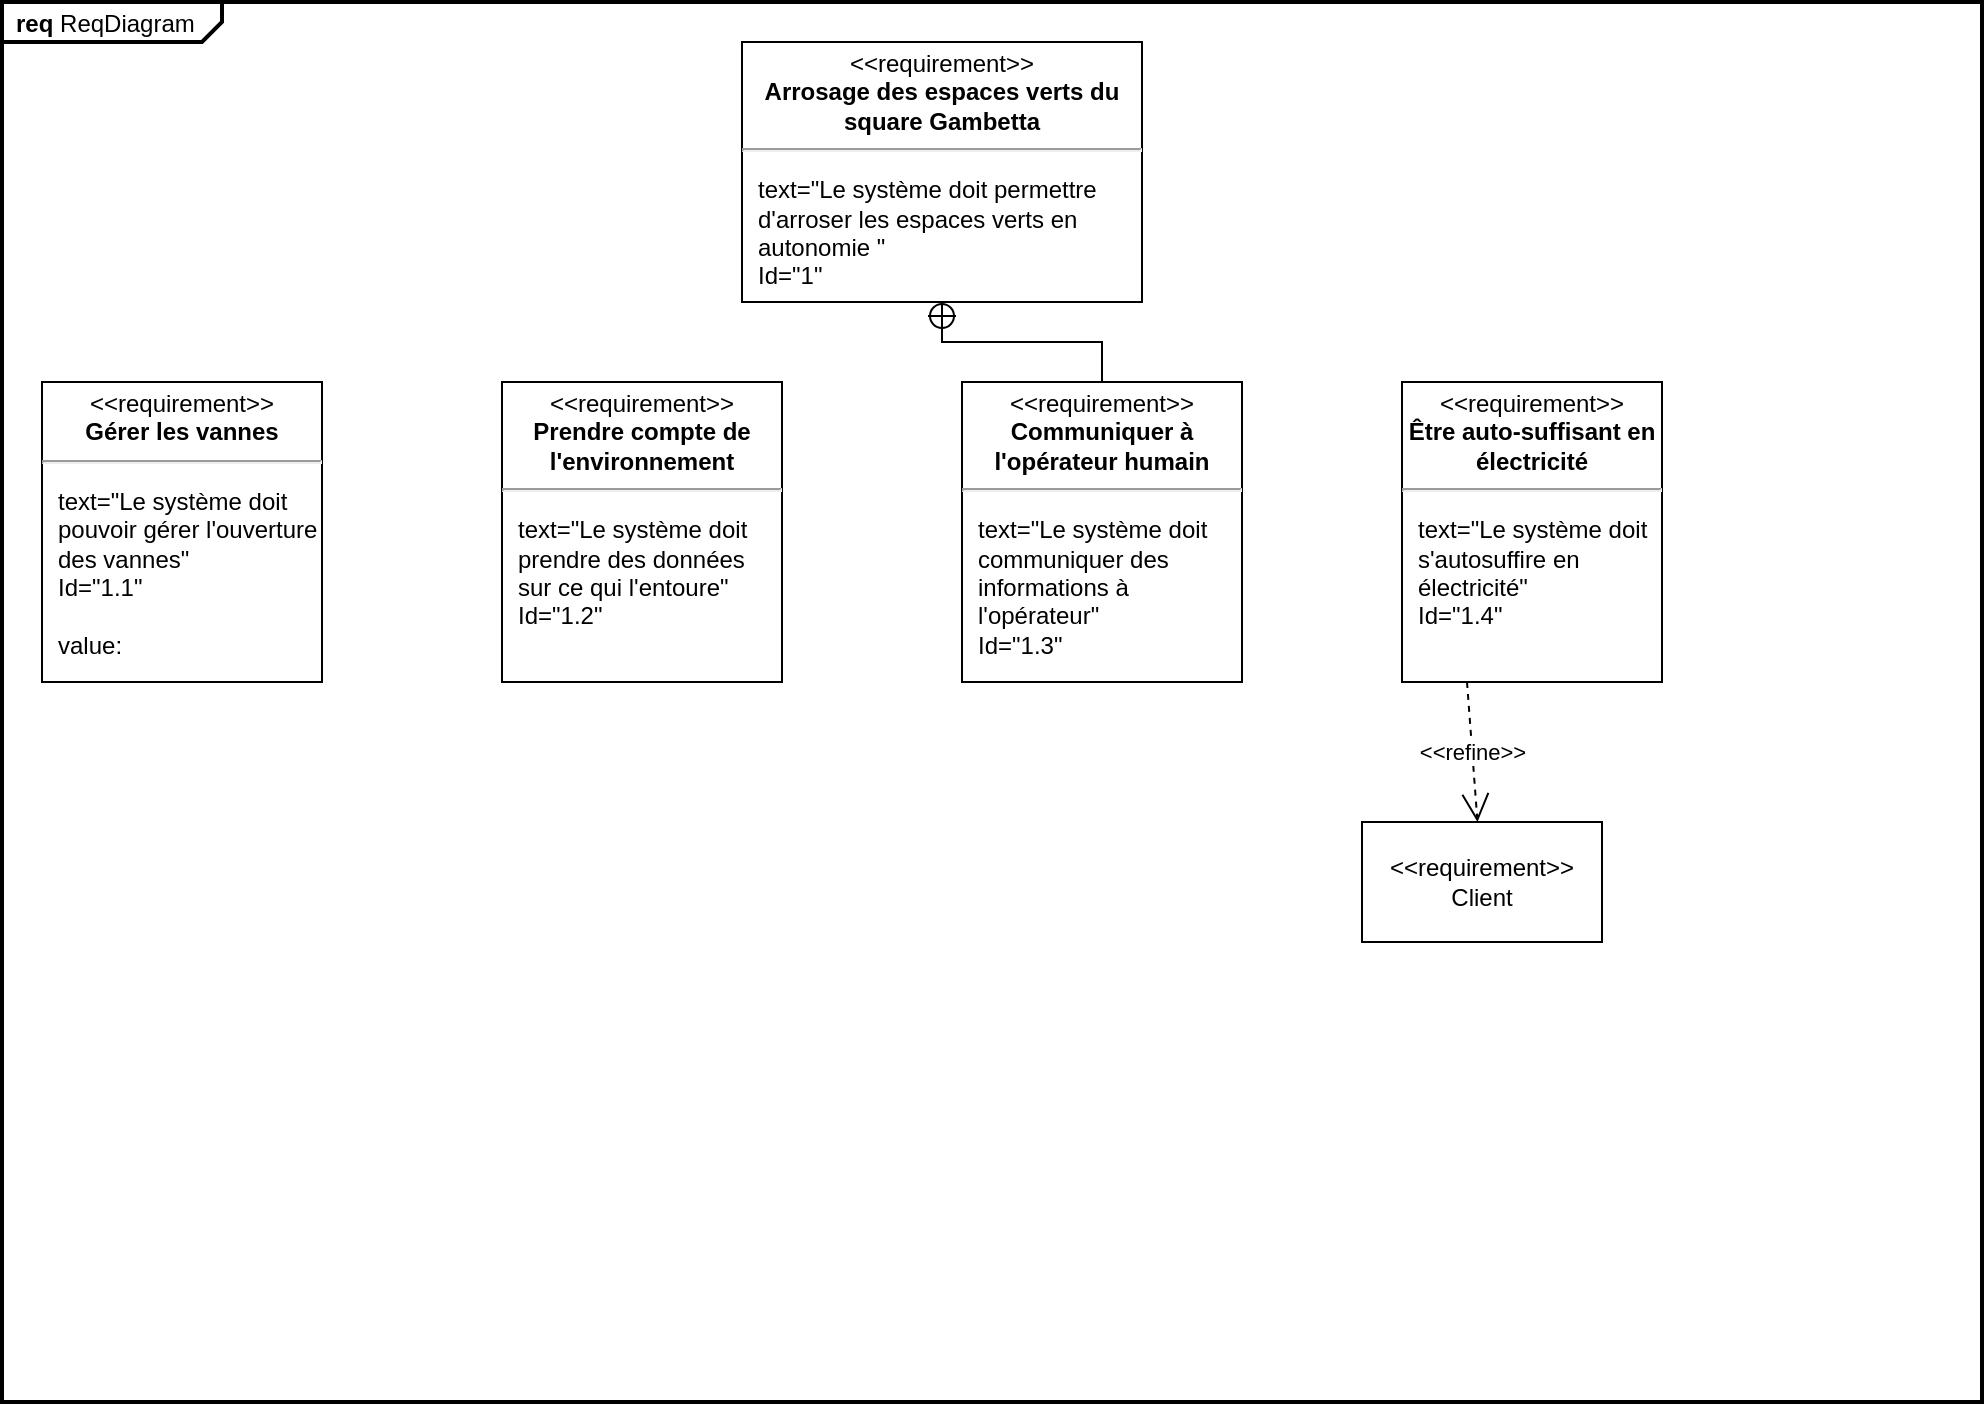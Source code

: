 <mxfile version="14.4.8" type="github">
  <diagram id="PGjVWBMonYWZeYvdv4Iu" name="Page-1">
    <mxGraphModel dx="1422" dy="735" grid="1" gridSize="10" guides="1" tooltips="1" connect="1" arrows="1" fold="1" page="1" pageScale="1" pageWidth="827" pageHeight="1169" math="0" shadow="0">
      <root>
        <mxCell id="0" />
        <mxCell id="1" parent="0" />
        <mxCell id="UAhAoKkMDJNA2WPy3asP-11" value="&lt;p style=&quot;margin:0px;margin-top:4px;margin-left:7px;text-align:left;&quot;&gt;&lt;b&gt;req&lt;/b&gt;  ReqDiagram&lt;/p&gt;" style="html=1;shape=mxgraph.sysml.package;overflow=fill;labelX=110;strokeWidth=2;align=center;" vertex="1" parent="1">
          <mxGeometry x="50" y="30" width="990" height="700" as="geometry" />
        </mxCell>
        <mxCell id="RqvVYnlujedN9LduqDrA-2" value="&lt;p style=&quot;margin: 0px ; margin-top: 4px ; text-align: center&quot;&gt;&amp;lt;&amp;lt;requirement&amp;gt;&amp;gt;&lt;br&gt;&lt;b&gt;Arrosage des espaces verts du&lt;br&gt;square Gambetta&lt;br&gt;&lt;/b&gt;&lt;/p&gt;&lt;hr&gt;&lt;p&gt;&lt;/p&gt;&lt;p style=&quot;margin: 0px ; margin-left: 8px ; text-align: left&quot;&gt;text=&quot;Le système doit permettre d&#39;arroser les espaces verts en autonomie &quot;&lt;br&gt;Id=&quot;1&quot;&lt;/p&gt;" style="shape=rect;overflow=fill;html=1;whiteSpace=wrap;align=center;" parent="1" vertex="1">
          <mxGeometry x="420" y="50" width="200" height="130" as="geometry" />
        </mxCell>
        <mxCell id="RqvVYnlujedN9LduqDrA-3" value="&lt;p style=&quot;margin: 0px ; margin-top: 4px ; text-align: center&quot;&gt;&amp;lt;&amp;lt;requirement&amp;gt;&amp;gt;&lt;br&gt;&lt;b&gt;Gérer les vannes&lt;br&gt;&lt;/b&gt;&lt;/p&gt;&lt;hr&gt;&lt;p&gt;&lt;/p&gt;&lt;p style=&quot;margin: 0px ; margin-left: 8px ; text-align: left&quot;&gt;text=&quot;Le système doit pouvoir gérer l&#39;ouverture des vannes&quot;&lt;br&gt;Id=&quot;1.1&quot;&lt;/p&gt;&lt;p style=&quot;margin: 0px ; margin-left: 8px ; text-align: left&quot;&gt;&lt;br&gt;&lt;/p&gt;&lt;p style=&quot;margin: 0px ; margin-left: 8px ; text-align: left&quot;&gt;value:&lt;/p&gt;&lt;p style=&quot;margin: 0px ; margin-left: 8px ; text-align: left&quot;&gt;&lt;br&gt;&lt;/p&gt;" style="shape=rect;overflow=fill;html=1;whiteSpace=wrap;align=center;" parent="1" vertex="1">
          <mxGeometry x="70" y="220" width="140" height="150" as="geometry" />
        </mxCell>
        <mxCell id="RqvVYnlujedN9LduqDrA-5" value="&lt;p style=&quot;margin: 0px ; margin-top: 4px ; text-align: center&quot;&gt;&amp;lt;&amp;lt;requirement&amp;gt;&amp;gt;&lt;br&gt;&lt;b&gt;Prendre compte de l&#39;environnement&lt;/b&gt;&lt;br&gt;&lt;/p&gt;&lt;hr&gt;&lt;p&gt;&lt;/p&gt;&lt;p style=&quot;margin: 0px ; margin-left: 8px ; text-align: left&quot;&gt;text=&quot;Le système doit prendre des données sur ce qui l&#39;entoure&quot;&lt;br&gt;Id=&quot;1.2&quot;&lt;/p&gt;&lt;p style=&quot;margin: 0px ; margin-left: 8px ; text-align: left&quot;&gt;&lt;br&gt;&lt;/p&gt;" style="shape=rect;overflow=fill;html=1;whiteSpace=wrap;align=center;" parent="1" vertex="1">
          <mxGeometry x="300" y="220" width="140" height="150" as="geometry" />
        </mxCell>
        <mxCell id="RqvVYnlujedN9LduqDrA-7" value="&lt;p style=&quot;margin: 0px ; margin-top: 4px ; text-align: center&quot;&gt;&amp;lt;&amp;lt;requirement&amp;gt;&amp;gt;&lt;br&gt;&lt;b&gt;Communiquer à l&#39;opérateur humain&lt;/b&gt;&lt;br&gt;&lt;/p&gt;&lt;hr&gt;&lt;p&gt;&lt;/p&gt;&lt;p style=&quot;margin: 0px ; margin-left: 8px ; text-align: left&quot;&gt;text=&quot;Le système doit communiquer des informations à l&#39;opérateur&quot;&lt;br&gt;Id=&quot;1.3&quot;&lt;/p&gt;" style="shape=rect;overflow=fill;html=1;whiteSpace=wrap;align=center;" parent="1" vertex="1">
          <mxGeometry x="530" y="220" width="140" height="150" as="geometry" />
        </mxCell>
        <mxCell id="RqvVYnlujedN9LduqDrA-9" value="&lt;p style=&quot;margin: 0px ; margin-top: 4px ; text-align: center&quot;&gt;&amp;lt;&amp;lt;requirement&amp;gt;&amp;gt;&lt;br&gt;&lt;b&gt;Être auto-suffisant en électricité&lt;/b&gt;&lt;br&gt;&lt;/p&gt;&lt;hr&gt;&lt;p&gt;&lt;/p&gt;&lt;p style=&quot;margin: 0px ; margin-left: 8px ; text-align: left&quot;&gt;text=&quot;Le système doit s&#39;autosuffire en électricité&quot;&lt;br&gt;Id=&quot;1.4&quot;&lt;/p&gt;" style="shape=rect;overflow=fill;html=1;whiteSpace=wrap;align=center;" parent="1" vertex="1">
          <mxGeometry x="750" y="220" width="130" height="150" as="geometry" />
        </mxCell>
        <mxCell id="UAhAoKkMDJNA2WPy3asP-7" value="" style="rounded=0;html=1;labelBackgroundColor=none;endArrow=none;edgeStyle=elbowEdgeStyle;elbow=vertical;startArrow=sysMLPackCont;startSize=12;exitX=0.5;exitY=1;exitDx=0;exitDy=0;entryX=0.5;entryY=0;entryDx=0;entryDy=0;" edge="1" source="RqvVYnlujedN9LduqDrA-2" target="RqvVYnlujedN9LduqDrA-7" parent="1">
          <mxGeometry relative="1" as="geometry">
            <mxPoint x="380" y="500" as="sourcePoint" />
          </mxGeometry>
        </mxCell>
        <mxCell id="UAhAoKkMDJNA2WPy3asP-9" value="&amp;lt;&amp;lt;requirement&amp;gt;&amp;gt;&#xa;Client" style="shape=rect;html=1;whiteSpace=wrap;align=center;" vertex="1" parent="1">
          <mxGeometry x="730" y="440" width="120" height="60" as="geometry" />
        </mxCell>
        <mxCell id="UAhAoKkMDJNA2WPy3asP-10" value="&amp;lt;&amp;lt;refine&amp;gt;&amp;gt;" style="endArrow=open;edgeStyle=none;endSize=12;dashed=1;html=1;exitX=0.25;exitY=1;exitDx=0;exitDy=0;" edge="1" source="RqvVYnlujedN9LduqDrA-9" target="UAhAoKkMDJNA2WPy3asP-9" parent="1">
          <mxGeometry relative="1" as="geometry">
            <mxPoint x="660" y="470" as="sourcePoint" />
          </mxGeometry>
        </mxCell>
      </root>
    </mxGraphModel>
  </diagram>
</mxfile>
